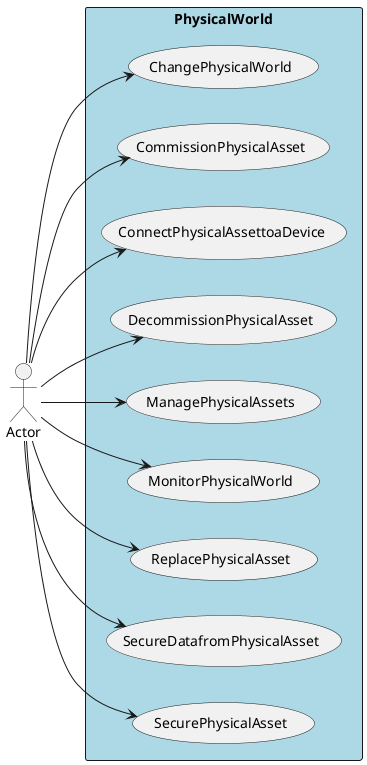 @startuml

left to right direction
Actor "Actor" as Actor
Actor "Actor" as Actor
Actor "Actor" as Actor
Actor "Actor" as Actor
Actor "Actor" as Actor
Actor "Actor" as Actor
Actor "Actor" as Actor
Actor "Actor" as Actor
Actor "Actor" as Actor


rectangle "PhysicalWorld" #lightblue {
usecase "ChangePhysicalWorld" as ChangePhysicalWorld
    Actor --> ChangePhysicalWorld
    usecase "CommissionPhysicalAsset" as CommissionPhysicalAsset
    Actor --> CommissionPhysicalAsset
    usecase "ConnectPhysicalAssettoaDevice" as ConnectPhysicalAssettoaDevice
    Actor --> ConnectPhysicalAssettoaDevice
    usecase "DecommissionPhysicalAsset" as DecommissionPhysicalAsset
    Actor --> DecommissionPhysicalAsset
    usecase "ManagePhysicalAssets" as ManagePhysicalAssets
    Actor --> ManagePhysicalAssets
    usecase "MonitorPhysicalWorld" as MonitorPhysicalWorld
    Actor --> MonitorPhysicalWorld
    usecase "ReplacePhysicalAsset" as ReplacePhysicalAsset
    Actor --> ReplacePhysicalAsset
    usecase "SecureDatafromPhysicalAsset" as SecureDatafromPhysicalAsset
    Actor --> SecureDatafromPhysicalAsset
    usecase "SecurePhysicalAsset" as SecurePhysicalAsset
    Actor --> SecurePhysicalAsset
    }


@enduml
